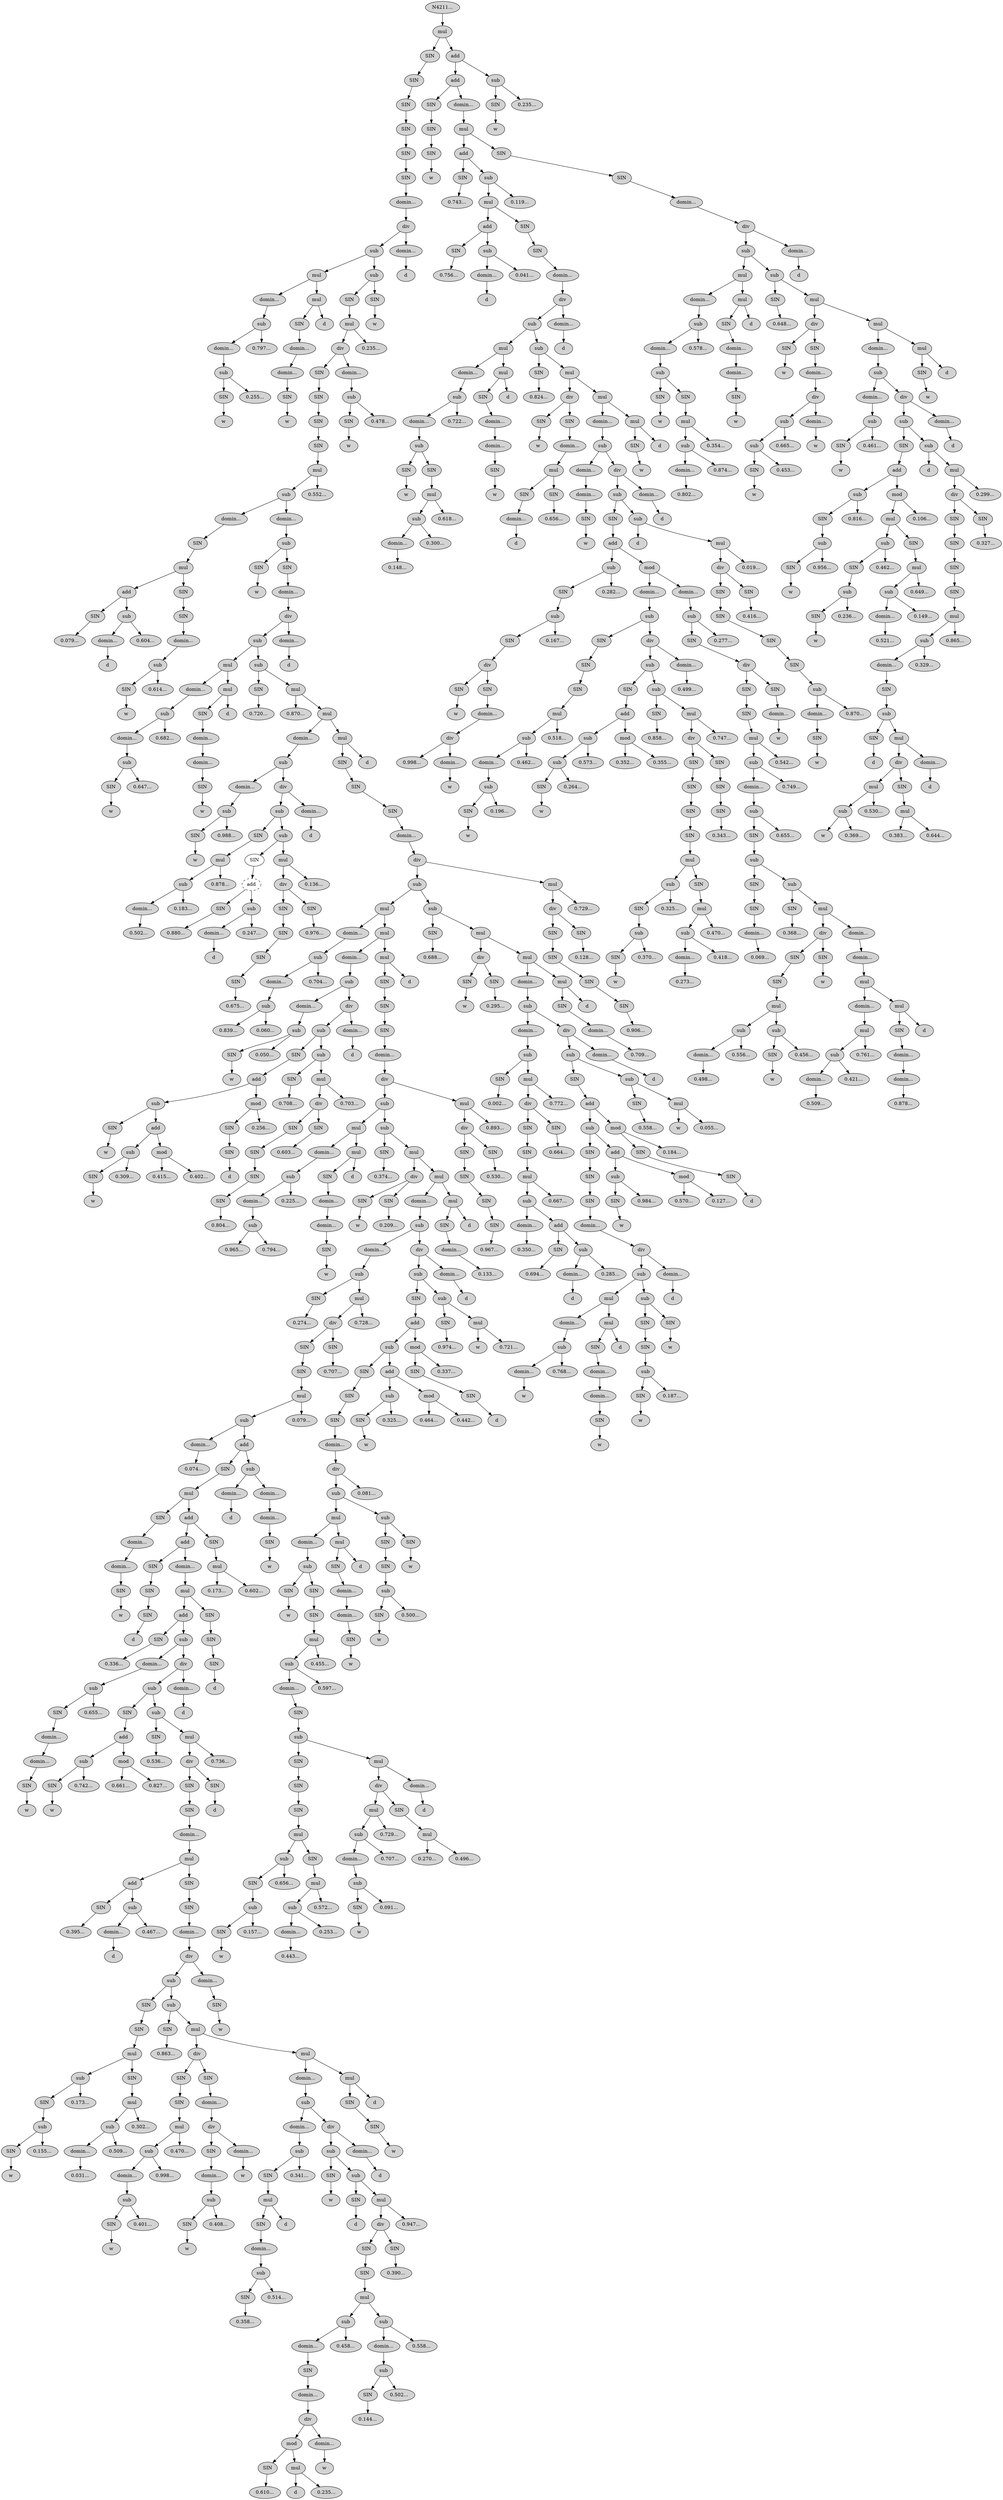  digraph G421103832 {
N421103832[ style="filled"  label="N4211..."];
N421103832 -> N421103833;
N421103833[ style="filled"  label="mul"];
N421103833 -> N421103834;
N421103834[ style="filled"  label="SIN"];
N421103834 -> N421103835;
N421103835[ style="filled"  label="SIN"];
N421103835 -> N421103836;
N421103836[ style="filled"  label="SIN"];
N421103836 -> N421103837;
N421103837[ style="filled"  label="SIN"];
N421103837 -> N421103838;
N421103838[ style="filled"  label="SIN"];
N421103838 -> N421103839;
N421103839[ style="filled"  label="SIN"];
N421103839 -> N421103840;
N421103840[ style="filled"  label="domin..."];
N421103840 -> N421103841;
N421103841[ style="filled"  label="div"];
N421103841 -> N421103842;
N421103842[ style="filled"  label="sub"];
N421103842 -> N421103843;
N421103843[ style="filled"  label="mul"];
N421103843 -> N421103844;
N421103844[ style="filled"  label="domin..."];
N421103844 -> N421103845;
N421103845[ style="filled"  label="sub"];
N421103845 -> N421103846;
N421103846[ style="filled"  label="domin..."];
N421103846 -> N421103847;
N421103847[ style="filled"  label="sub"];
N421103847 -> N421103848;
N421103848[ style="filled"  label="SIN"];
N421103848 -> N421103849;
N421103849[ style="filled"  label="w"];
N421103847 -> N421103850;
N421103850[ style="filled"  label="0.255..."];
N421103845 -> N421103851;
N421103851[ style="filled"  label="0.797..."];
N421103843 -> N421103852;
N421103852[ style="filled"  label="mul"];
N421103852 -> N421103853;
N421103853[ style="filled"  label="SIN"];
N421103853 -> N421103854;
N421103854[ style="filled"  label="domin..."];
N421103854 -> N421103855;
N421103855[ style="filled"  label="domin..."];
N421103855 -> N421103856;
N421103856[ style="filled"  label="SIN"];
N421103856 -> N421103857;
N421103857[ style="filled"  label="w"];
N421103852 -> N421103858;
N421103858[ style="filled"  label="d"];
N421103842 -> N421103859;
N421103859[ style="filled"  label="sub"];
N421103859 -> N421103860;
N421103860[ style="filled"  label="SIN"];
N421103860 -> N421103861;
N421103861[ style="filled"  label="mul"];
N421103861 -> N421103862;
N421103862[ style="filled"  label="div"];
N421103862 -> N421103863;
N421103863[ style="filled"  label="SIN"];
N421103863 -> N421103864;
N421103864[ style="filled"  label="SIN"];
N421103864 -> N421103865;
N421103865[ style="filled"  label="SIN"];
N421103865 -> N421103866;
N421103866[ style="filled"  label="SIN"];
N421103866 -> N421103867;
N421103867[ style="filled"  label="mul"];
N421103867 -> N421103868;
N421103868[ style="filled"  label="sub"];
N421103868 -> N421103869;
N421103869[ style="filled"  label="domin..."];
N421103869 -> N421103870;
N421103870[ style="filled"  label="SIN"];
N421103870 -> N421103871;
N421103871[ style="filled"  label="mul"];
N421103871 -> N421103872;
N421103872[ style="filled"  label="add"];
N421103872 -> N421103873;
N421103873[ style="filled"  label="SIN"];
N421103873 -> N421103874;
N421103874[ style="filled"  label="0.079..."];
N421103872 -> N421103875;
N421103875[ style="filled"  label="sub"];
N421103875 -> N421103876;
N421103876[ style="filled"  label="domin..."];
N421103876 -> N421103877;
N421103877[ style="filled"  label="d"];
N421103875 -> N421103878;
N421103878[ style="filled"  label="0.604..."];
N421103871 -> N421103879;
N421103879[ style="filled"  label="SIN"];
N421103879 -> N421103880;
N421103880[ style="filled"  label="SIN"];
N421103880 -> N421103881;
N421103881[ style="filled"  label="domin..."];
N421103881 -> N421103882;
N421103882[ style="filled"  label="sub"];
N421103882 -> N421103883;
N421103883[ style="filled"  label="SIN"];
N421103883 -> N421103884;
N421103884[ style="filled"  label="w"];
N421103882 -> N421103885;
N421103885[ style="filled"  label="0.614..."];
N421103868 -> N421103886;
N421103886[ style="filled"  label="domin..."];
N421103886 -> N421103887;
N421103887[ style="filled"  label="sub"];
N421103887 -> N421103888;
N421103888[ style="filled"  label="SIN"];
N421103888 -> N421103889;
N421103889[ style="filled"  label="w"];
N421103887 -> N421103890;
N421103890[ style="filled"  label="SIN"];
N421103890 -> N421103891;
N421103891[ style="filled"  label="domin..."];
N421103891 -> N421103892;
N421103892[ style="filled"  label="div"];
N421103892 -> N421103893;
N421103893[ style="filled"  label="sub"];
N421103893 -> N421103894;
N421103894[ style="filled"  label="mul"];
N421103894 -> N421103895;
N421103895[ style="filled"  label="domin..."];
N421103895 -> N421103896;
N421103896[ style="filled"  label="sub"];
N421103896 -> N421103897;
N421103897[ style="filled"  label="domin..."];
N421103897 -> N421103898;
N421103898[ style="filled"  label="sub"];
N421103898 -> N421103899;
N421103899[ style="filled"  label="SIN"];
N421103899 -> N421103900;
N421103900[ style="filled"  label="w"];
N421103898 -> N421103901;
N421103901[ style="filled"  label="0.647..."];
N421103896 -> N421103902;
N421103902[ style="filled"  label="0.682..."];
N421103894 -> N421103903;
N421103903[ style="filled"  label="mul"];
N421103903 -> N421103904;
N421103904[ style="filled"  label="SIN"];
N421103904 -> N421103905;
N421103905[ style="filled"  label="domin..."];
N421103905 -> N421103906;
N421103906[ style="filled"  label="domin..."];
N421103906 -> N421103907;
N421103907[ style="filled"  label="SIN"];
N421103907 -> N421103908;
N421103908[ style="filled"  label="w"];
N421103903 -> N421103909;
N421103909[ style="filled"  label="d"];
N421103893 -> N421103910;
N421103910[ style="filled"  label="sub"];
N421103910 -> N421103911;
N421103911[ style="filled"  label="SIN"];
N421103911 -> N421103912;
N421103912[ style="filled"  label="0.720..."];
N421103910 -> N421103913;
N421103913[ style="filled"  label="mul"];
N421103913 -> N421103914;
N421103914[ style="filled"  label="0.870..."];
N421103913 -> N421103915;
N421103915[ style="filled"  label="mul"];
N421103915 -> N421103916;
N421103916[ style="filled"  label="domin..."];
N421103916 -> N421103917;
N421103917[ style="filled"  label="sub"];
N421103917 -> N421103918;
N421103918[ style="filled"  label="domin..."];
N421103918 -> N421103919;
N421103919[ style="filled"  label="sub"];
N421103919 -> N421103920;
N421103920[ style="filled"  label="SIN"];
N421103920 -> N421103921;
N421103921[ style="filled"  label="w"];
N421103919 -> N421103922;
N421103922[ style="filled"  label="0.988..."];
N421103917 -> N421103923;
N421103923[ style="filled"  label="div"];
N421103923 -> N421103924;
N421103924[ style="filled"  label="sub"];
N421103924 -> N421103925;
N421103925[ style="filled"  label="SIN"];
N421103925 -> N421103926;
N421103926[ style="filled"  label="mul"];
N421103926 -> N421103927;
N421103927[ style="filled"  label="sub"];
N421103927 -> N421103928;
N421103928[ style="filled"  label="domin..."];
N421103928 -> N421103929;
N421103929[ style="filled"  label="0.502..."];
N421103927 -> N421103930;
N421103930[ style="filled"  label="0.183..."];
N421103926 -> N421103931;
N421103931[ style="filled"  label="0.878..."];
N421103924 -> N421103932;
N421103932[ style="filled"  label="sub"];
N421103932 -> N421103933;
N421103933[ style="solid"  label="SIN"];
N421103933 -> N421105319;
N421105319[ style="dashed"  label="add"];
N421105319 -> N421105320;
N421105320[ style="filled"  label="SIN"];
N421105320 -> N421105321;
N421105321[ style="filled"  label="0.880..."];
N421105319 -> N421105322;
N421105322[ style="filled"  label="sub"];
N421105322 -> N421105323;
N421105323[ style="filled"  label="domin..."];
N421105323 -> N421105324;
N421105324[ style="filled"  label="d"];
N421105322 -> N421105325;
N421105325[ style="filled"  label="0.247..."];
N421103932 -> N421103935;
N421103935[ style="filled"  label="mul"];
N421103935 -> N421103936;
N421103936[ style="filled"  label="div"];
N421103936 -> N421103937;
N421103937[ style="filled"  label="SIN"];
N421103937 -> N421103938;
N421103938[ style="filled"  label="SIN"];
N421103938 -> N421103939;
N421103939[ style="filled"  label="SIN"];
N421103939 -> N421103940;
N421103940[ style="filled"  label="SIN"];
N421103940 -> N421103941;
N421103941[ style="filled"  label="0.675..."];
N421103936 -> N421103942;
N421103942[ style="filled"  label="SIN"];
N421103942 -> N421103943;
N421103943[ style="filled"  label="0.976..."];
N421103935 -> N421103944;
N421103944[ style="filled"  label="0.136..."];
N421103923 -> N421103945;
N421103945[ style="filled"  label="domin..."];
N421103945 -> N421103946;
N421103946[ style="filled"  label="d"];
N421103915 -> N421103947;
N421103947[ style="filled"  label="mul"];
N421103947 -> N421103948;
N421103948[ style="filled"  label="SIN"];
N421103948 -> N421103949;
N421103949[ style="filled"  label="SIN"];
N421103949 -> N421103950;
N421103950[ style="filled"  label="SIN"];
N421103950 -> N421103951;
N421103951[ style="filled"  label="domin..."];
N421103951 -> N421103952;
N421103952[ style="filled"  label="div"];
N421103952 -> N421103953;
N421103953[ style="filled"  label="sub"];
N421103953 -> N421103954;
N421103954[ style="filled"  label="mul"];
N421103954 -> N421103955;
N421103955[ style="filled"  label="domin..."];
N421103955 -> N421103956;
N421103956[ style="filled"  label="sub"];
N421103956 -> N421103957;
N421103957[ style="filled"  label="domin..."];
N421103957 -> N421103958;
N421103958[ style="filled"  label="sub"];
N421103958 -> N421103959;
N421103959[ style="filled"  label="0.839..."];
N421103958 -> N421103960;
N421103960[ style="filled"  label="0.060..."];
N421103956 -> N421103961;
N421103961[ style="filled"  label="0.704..."];
N421103954 -> N421103962;
N421103962[ style="filled"  label="mul"];
N421103962 -> N421103963;
N421103963[ style="filled"  label="domin..."];
N421103963 -> N421103964;
N421103964[ style="filled"  label="sub"];
N421103964 -> N421103965;
N421103965[ style="filled"  label="domin..."];
N421103965 -> N421103966;
N421103966[ style="filled"  label="sub"];
N421103966 -> N421103967;
N421103967[ style="filled"  label="SIN"];
N421103967 -> N421103968;
N421103968[ style="filled"  label="w"];
N421103966 -> N421103969;
N421103969[ style="filled"  label="0.050..."];
N421103964 -> N421103970;
N421103970[ style="filled"  label="div"];
N421103970 -> N421103971;
N421103971[ style="filled"  label="sub"];
N421103971 -> N421103972;
N421103972[ style="filled"  label="SIN"];
N421103972 -> N421103973;
N421103973[ style="filled"  label="add"];
N421103973 -> N421103974;
N421103974[ style="filled"  label="sub"];
N421103974 -> N421103975;
N421103975[ style="filled"  label="SIN"];
N421103975 -> N421103976;
N421103976[ style="filled"  label="w"];
N421103974 -> N421103977;
N421103977[ style="filled"  label="add"];
N421103977 -> N421103978;
N421103978[ style="filled"  label="sub"];
N421103978 -> N421103979;
N421103979[ style="filled"  label="SIN"];
N421103979 -> N421103980;
N421103980[ style="filled"  label="w"];
N421103978 -> N421103981;
N421103981[ style="filled"  label="0.309..."];
N421103977 -> N421103982;
N421103982[ style="filled"  label="mod"];
N421103982 -> N421103983;
N421103983[ style="filled"  label="0.415..."];
N421103982 -> N421103984;
N421103984[ style="filled"  label="0.402..."];
N421103973 -> N421103985;
N421103985[ style="filled"  label="mod"];
N421103985 -> N421103986;
N421103986[ style="filled"  label="SIN"];
N421103986 -> N421103987;
N421103987[ style="filled"  label="SIN"];
N421103987 -> N421103988;
N421103988[ style="filled"  label="d"];
N421103985 -> N421103989;
N421103989[ style="filled"  label="0.256..."];
N421103971 -> N421103990;
N421103990[ style="filled"  label="sub"];
N421103990 -> N421103991;
N421103991[ style="filled"  label="SIN"];
N421103991 -> N421103992;
N421103992[ style="filled"  label="0.708..."];
N421103990 -> N421103993;
N421103993[ style="filled"  label="mul"];
N421103993 -> N421103994;
N421103994[ style="filled"  label="div"];
N421103994 -> N421103995;
N421103995[ style="filled"  label="SIN"];
N421103995 -> N421103996;
N421103996[ style="filled"  label="SIN"];
N421103996 -> N421103997;
N421103997[ style="filled"  label="SIN"];
N421103997 -> N421103998;
N421103998[ style="filled"  label="SIN"];
N421103998 -> N421103999;
N421103999[ style="filled"  label="0.804..."];
N421103994 -> N421104000;
N421104000[ style="filled"  label="SIN"];
N421104000 -> N421104001;
N421104001[ style="filled"  label="0.603..."];
N421103993 -> N421104002;
N421104002[ style="filled"  label="0.703..."];
N421103970 -> N421104003;
N421104003[ style="filled"  label="domin..."];
N421104003 -> N421104004;
N421104004[ style="filled"  label="d"];
N421103962 -> N421104005;
N421104005[ style="filled"  label="mul"];
N421104005 -> N421104006;
N421104006[ style="filled"  label="SIN"];
N421104006 -> N421104007;
N421104007[ style="filled"  label="SIN"];
N421104007 -> N421104008;
N421104008[ style="filled"  label="SIN"];
N421104008 -> N421104009;
N421104009[ style="filled"  label="domin..."];
N421104009 -> N421104010;
N421104010[ style="filled"  label="div"];
N421104010 -> N421104011;
N421104011[ style="filled"  label="sub"];
N421104011 -> N421104012;
N421104012[ style="filled"  label="mul"];
N421104012 -> N421104013;
N421104013[ style="filled"  label="domin..."];
N421104013 -> N421104014;
N421104014[ style="filled"  label="sub"];
N421104014 -> N421104015;
N421104015[ style="filled"  label="domin..."];
N421104015 -> N421104016;
N421104016[ style="filled"  label="sub"];
N421104016 -> N421104017;
N421104017[ style="filled"  label="0.965..."];
N421104016 -> N421104018;
N421104018[ style="filled"  label="0.794..."];
N421104014 -> N421104019;
N421104019[ style="filled"  label="0.225..."];
N421104012 -> N421104020;
N421104020[ style="filled"  label="mul"];
N421104020 -> N421104021;
N421104021[ style="filled"  label="SIN"];
N421104021 -> N421104022;
N421104022[ style="filled"  label="domin..."];
N421104022 -> N421104023;
N421104023[ style="filled"  label="domin..."];
N421104023 -> N421104024;
N421104024[ style="filled"  label="SIN"];
N421104024 -> N421104025;
N421104025[ style="filled"  label="w"];
N421104020 -> N421104026;
N421104026[ style="filled"  label="d"];
N421104011 -> N421104027;
N421104027[ style="filled"  label="sub"];
N421104027 -> N421104028;
N421104028[ style="filled"  label="SIN"];
N421104028 -> N421104029;
N421104029[ style="filled"  label="0.374..."];
N421104027 -> N421104030;
N421104030[ style="filled"  label="mul"];
N421104030 -> N421104031;
N421104031[ style="filled"  label="div"];
N421104031 -> N421104032;
N421104032[ style="filled"  label="SIN"];
N421104032 -> N421104033;
N421104033[ style="filled"  label="w"];
N421104031 -> N421104034;
N421104034[ style="filled"  label="SIN"];
N421104034 -> N421104035;
N421104035[ style="filled"  label="0.209..."];
N421104030 -> N421104036;
N421104036[ style="filled"  label="mul"];
N421104036 -> N421104037;
N421104037[ style="filled"  label="domin..."];
N421104037 -> N421104038;
N421104038[ style="filled"  label="sub"];
N421104038 -> N421104039;
N421104039[ style="filled"  label="domin..."];
N421104039 -> N421104040;
N421104040[ style="filled"  label="sub"];
N421104040 -> N421104041;
N421104041[ style="filled"  label="SIN"];
N421104041 -> N421104042;
N421104042[ style="filled"  label="0.274..."];
N421104040 -> N421104043;
N421104043[ style="filled"  label="mul"];
N421104043 -> N421104044;
N421104044[ style="filled"  label="div"];
N421104044 -> N421104045;
N421104045[ style="filled"  label="SIN"];
N421104045 -> N421104046;
N421104046[ style="filled"  label="SIN"];
N421104046 -> N421104047;
N421104047[ style="filled"  label="mul"];
N421104047 -> N421104048;
N421104048[ style="filled"  label="sub"];
N421104048 -> N421104049;
N421104049[ style="filled"  label="domin..."];
N421104049 -> N421104050;
N421104050[ style="filled"  label="0.074..."];
N421104048 -> N421104051;
N421104051[ style="filled"  label="add"];
N421104051 -> N421104052;
N421104052[ style="filled"  label="SIN"];
N421104052 -> N421104053;
N421104053[ style="filled"  label="mul"];
N421104053 -> N421104054;
N421104054[ style="filled"  label="SIN"];
N421104054 -> N421104055;
N421104055[ style="filled"  label="domin..."];
N421104055 -> N421104056;
N421104056[ style="filled"  label="domin..."];
N421104056 -> N421104057;
N421104057[ style="filled"  label="SIN"];
N421104057 -> N421104058;
N421104058[ style="filled"  label="w"];
N421104053 -> N421104059;
N421104059[ style="filled"  label="add"];
N421104059 -> N421104060;
N421104060[ style="filled"  label="add"];
N421104060 -> N421104061;
N421104061[ style="filled"  label="SIN"];
N421104061 -> N421104062;
N421104062[ style="filled"  label="SIN"];
N421104062 -> N421104063;
N421104063[ style="filled"  label="SIN"];
N421104063 -> N421104064;
N421104064[ style="filled"  label="d"];
N421104060 -> N421104065;
N421104065[ style="filled"  label="domin..."];
N421104065 -> N421104066;
N421104066[ style="filled"  label="mul"];
N421104066 -> N421104067;
N421104067[ style="filled"  label="add"];
N421104067 -> N421104068;
N421104068[ style="filled"  label="SIN"];
N421104068 -> N421104069;
N421104069[ style="filled"  label="0.336..."];
N421104067 -> N421104070;
N421104070[ style="filled"  label="sub"];
N421104070 -> N421104071;
N421104071[ style="filled"  label="domin..."];
N421104071 -> N421104072;
N421104072[ style="filled"  label="sub"];
N421104072 -> N421104073;
N421104073[ style="filled"  label="SIN"];
N421104073 -> N421104074;
N421104074[ style="filled"  label="domin..."];
N421104074 -> N421104075;
N421104075[ style="filled"  label="domin..."];
N421104075 -> N421104076;
N421104076[ style="filled"  label="SIN"];
N421104076 -> N421104077;
N421104077[ style="filled"  label="w"];
N421104072 -> N421104078;
N421104078[ style="filled"  label="0.655..."];
N421104070 -> N421104079;
N421104079[ style="filled"  label="div"];
N421104079 -> N421104080;
N421104080[ style="filled"  label="sub"];
N421104080 -> N421104081;
N421104081[ style="filled"  label="SIN"];
N421104081 -> N421104082;
N421104082[ style="filled"  label="add"];
N421104082 -> N421104083;
N421104083[ style="filled"  label="sub"];
N421104083 -> N421104084;
N421104084[ style="filled"  label="SIN"];
N421104084 -> N421104085;
N421104085[ style="filled"  label="w"];
N421104083 -> N421104086;
N421104086[ style="filled"  label="0.742..."];
N421104082 -> N421104087;
N421104087[ style="filled"  label="mod"];
N421104087 -> N421104088;
N421104088[ style="filled"  label="0.661..."];
N421104087 -> N421104089;
N421104089[ style="filled"  label="0.827..."];
N421104080 -> N421104090;
N421104090[ style="filled"  label="sub"];
N421104090 -> N421104091;
N421104091[ style="filled"  label="SIN"];
N421104091 -> N421104092;
N421104092[ style="filled"  label="0.536..."];
N421104090 -> N421104093;
N421104093[ style="filled"  label="mul"];
N421104093 -> N421104094;
N421104094[ style="filled"  label="div"];
N421104094 -> N421104095;
N421104095[ style="filled"  label="SIN"];
N421104095 -> N421104096;
N421104096[ style="filled"  label="SIN"];
N421104096 -> N421104097;
N421104097[ style="filled"  label="domin..."];
N421104097 -> N421104098;
N421104098[ style="filled"  label="mul"];
N421104098 -> N421104099;
N421104099[ style="filled"  label="add"];
N421104099 -> N421104100;
N421104100[ style="filled"  label="SIN"];
N421104100 -> N421104101;
N421104101[ style="filled"  label="0.395..."];
N421104099 -> N421104102;
N421104102[ style="filled"  label="sub"];
N421104102 -> N421104103;
N421104103[ style="filled"  label="domin..."];
N421104103 -> N421104104;
N421104104[ style="filled"  label="d"];
N421104102 -> N421104105;
N421104105[ style="filled"  label="0.467..."];
N421104098 -> N421104106;
N421104106[ style="filled"  label="SIN"];
N421104106 -> N421104107;
N421104107[ style="filled"  label="SIN"];
N421104107 -> N421104108;
N421104108[ style="filled"  label="domin..."];
N421104108 -> N421104109;
N421104109[ style="filled"  label="div"];
N421104109 -> N421104110;
N421104110[ style="filled"  label="sub"];
N421104110 -> N421104111;
N421104111[ style="filled"  label="SIN"];
N421104111 -> N421104112;
N421104112[ style="filled"  label="SIN"];
N421104112 -> N421104113;
N421104113[ style="filled"  label="mul"];
N421104113 -> N421104114;
N421104114[ style="filled"  label="sub"];
N421104114 -> N421104115;
N421104115[ style="filled"  label="SIN"];
N421104115 -> N421104116;
N421104116[ style="filled"  label="sub"];
N421104116 -> N421104117;
N421104117[ style="filled"  label="SIN"];
N421104117 -> N421104118;
N421104118[ style="filled"  label="w"];
N421104116 -> N421104119;
N421104119[ style="filled"  label="0.155..."];
N421104114 -> N421104120;
N421104120[ style="filled"  label="0.173..."];
N421104113 -> N421104121;
N421104121[ style="filled"  label="SIN"];
N421104121 -> N421104122;
N421104122[ style="filled"  label="mul"];
N421104122 -> N421104123;
N421104123[ style="filled"  label="sub"];
N421104123 -> N421104124;
N421104124[ style="filled"  label="domin..."];
N421104124 -> N421104125;
N421104125[ style="filled"  label="0.031..."];
N421104123 -> N421104126;
N421104126[ style="filled"  label="0.509..."];
N421104122 -> N421104127;
N421104127[ style="filled"  label="0.302..."];
N421104110 -> N421104128;
N421104128[ style="filled"  label="sub"];
N421104128 -> N421104129;
N421104129[ style="filled"  label="SIN"];
N421104129 -> N421104130;
N421104130[ style="filled"  label="0.863..."];
N421104128 -> N421104131;
N421104131[ style="filled"  label="mul"];
N421104131 -> N421104132;
N421104132[ style="filled"  label="div"];
N421104132 -> N421104133;
N421104133[ style="filled"  label="SIN"];
N421104133 -> N421104134;
N421104134[ style="filled"  label="SIN"];
N421104134 -> N421104135;
N421104135[ style="filled"  label="mul"];
N421104135 -> N421104136;
N421104136[ style="filled"  label="sub"];
N421104136 -> N421104137;
N421104137[ style="filled"  label="domin..."];
N421104137 -> N421104138;
N421104138[ style="filled"  label="sub"];
N421104138 -> N421104139;
N421104139[ style="filled"  label="SIN"];
N421104139 -> N421104140;
N421104140[ style="filled"  label="w"];
N421104138 -> N421104141;
N421104141[ style="filled"  label="0.401..."];
N421104136 -> N421104142;
N421104142[ style="filled"  label="0.998..."];
N421104135 -> N421104143;
N421104143[ style="filled"  label="0.470..."];
N421104132 -> N421104144;
N421104144[ style="filled"  label="SIN"];
N421104144 -> N421104145;
N421104145[ style="filled"  label="domin..."];
N421104145 -> N421104146;
N421104146[ style="filled"  label="div"];
N421104146 -> N421104147;
N421104147[ style="filled"  label="SIN"];
N421104147 -> N421104148;
N421104148[ style="filled"  label="domin..."];
N421104148 -> N421104149;
N421104149[ style="filled"  label="sub"];
N421104149 -> N421104150;
N421104150[ style="filled"  label="SIN"];
N421104150 -> N421104151;
N421104151[ style="filled"  label="w"];
N421104149 -> N421104152;
N421104152[ style="filled"  label="0.408..."];
N421104146 -> N421104153;
N421104153[ style="filled"  label="domin..."];
N421104153 -> N421104154;
N421104154[ style="filled"  label="w"];
N421104131 -> N421104155;
N421104155[ style="filled"  label="mul"];
N421104155 -> N421104156;
N421104156[ style="filled"  label="domin..."];
N421104156 -> N421104157;
N421104157[ style="filled"  label="sub"];
N421104157 -> N421104158;
N421104158[ style="filled"  label="domin..."];
N421104158 -> N421104159;
N421104159[ style="filled"  label="sub"];
N421104159 -> N421104160;
N421104160[ style="filled"  label="SIN"];
N421104160 -> N421104161;
N421104161[ style="filled"  label="mul"];
N421104161 -> N421104162;
N421104162[ style="filled"  label="SIN"];
N421104162 -> N421104163;
N421104163[ style="filled"  label="domin..."];
N421104163 -> N421104164;
N421104164[ style="filled"  label="sub"];
N421104164 -> N421104165;
N421104165[ style="filled"  label="SIN"];
N421104165 -> N421104166;
N421104166[ style="filled"  label="0.358..."];
N421104164 -> N421104167;
N421104167[ style="filled"  label="0.514..."];
N421104161 -> N421104168;
N421104168[ style="filled"  label="d"];
N421104159 -> N421104169;
N421104169[ style="filled"  label="0.341..."];
N421104157 -> N421104170;
N421104170[ style="filled"  label="div"];
N421104170 -> N421104171;
N421104171[ style="filled"  label="sub"];
N421104171 -> N421104172;
N421104172[ style="filled"  label="SIN"];
N421104172 -> N421104173;
N421104173[ style="filled"  label="w"];
N421104171 -> N421104174;
N421104174[ style="filled"  label="sub"];
N421104174 -> N421104175;
N421104175[ style="filled"  label="SIN"];
N421104175 -> N421104176;
N421104176[ style="filled"  label="d"];
N421104174 -> N421104177;
N421104177[ style="filled"  label="mul"];
N421104177 -> N421104178;
N421104178[ style="filled"  label="div"];
N421104178 -> N421104179;
N421104179[ style="filled"  label="SIN"];
N421104179 -> N421104180;
N421104180[ style="filled"  label="SIN"];
N421104180 -> N421104181;
N421104181[ style="filled"  label="mul"];
N421104181 -> N421104182;
N421104182[ style="filled"  label="sub"];
N421104182 -> N421104183;
N421104183[ style="filled"  label="domin..."];
N421104183 -> N421104184;
N421104184[ style="filled"  label="SIN"];
N421104184 -> N421104185;
N421104185[ style="filled"  label="domin..."];
N421104185 -> N421104186;
N421104186[ style="filled"  label="div"];
N421104186 -> N421104187;
N421104187[ style="filled"  label="mod"];
N421104187 -> N421104188;
N421104188[ style="filled"  label="SIN"];
N421104188 -> N421104189;
N421104189[ style="filled"  label="0.610..."];
N421104187 -> N421104190;
N421104190[ style="filled"  label="mul"];
N421104190 -> N421104191;
N421104191[ style="filled"  label="d"];
N421104190 -> N421104192;
N421104192[ style="filled"  label="0.235..."];
N421104186 -> N421104193;
N421104193[ style="filled"  label="domin..."];
N421104193 -> N421104194;
N421104194[ style="filled"  label="w"];
N421104182 -> N421104195;
N421104195[ style="filled"  label="0.458..."];
N421104181 -> N421104196;
N421104196[ style="filled"  label="sub"];
N421104196 -> N421104197;
N421104197[ style="filled"  label="domin..."];
N421104197 -> N421104198;
N421104198[ style="filled"  label="sub"];
N421104198 -> N421104199;
N421104199[ style="filled"  label="SIN"];
N421104199 -> N421104200;
N421104200[ style="filled"  label="0.144..."];
N421104198 -> N421104201;
N421104201[ style="filled"  label="0.502..."];
N421104196 -> N421104202;
N421104202[ style="filled"  label="0.558..."];
N421104178 -> N421104203;
N421104203[ style="filled"  label="SIN"];
N421104203 -> N421104204;
N421104204[ style="filled"  label="0.390..."];
N421104177 -> N421104205;
N421104205[ style="filled"  label="0.947..."];
N421104170 -> N421104206;
N421104206[ style="filled"  label="domin..."];
N421104206 -> N421104207;
N421104207[ style="filled"  label="d"];
N421104155 -> N421104208;
N421104208[ style="filled"  label="mul"];
N421104208 -> N421104209;
N421104209[ style="filled"  label="SIN"];
N421104209 -> N421104210;
N421104210[ style="filled"  label="SIN"];
N421104210 -> N421104211;
N421104211[ style="filled"  label="w"];
N421104208 -> N421104212;
N421104212[ style="filled"  label="d"];
N421104109 -> N421104213;
N421104213[ style="filled"  label="domin..."];
N421104213 -> N421104214;
N421104214[ style="filled"  label="SIN"];
N421104214 -> N421104215;
N421104215[ style="filled"  label="w"];
N421104094 -> N421104216;
N421104216[ style="filled"  label="SIN"];
N421104216 -> N421104217;
N421104217[ style="filled"  label="d"];
N421104093 -> N421104218;
N421104218[ style="filled"  label="0.736..."];
N421104079 -> N421104219;
N421104219[ style="filled"  label="domin..."];
N421104219 -> N421104220;
N421104220[ style="filled"  label="d"];
N421104066 -> N421104221;
N421104221[ style="filled"  label="SIN"];
N421104221 -> N421104222;
N421104222[ style="filled"  label="SIN"];
N421104222 -> N421104223;
N421104223[ style="filled"  label="SIN"];
N421104223 -> N421104224;
N421104224[ style="filled"  label="d"];
N421104059 -> N421104225;
N421104225[ style="filled"  label="SIN"];
N421104225 -> N421104226;
N421104226[ style="filled"  label="mul"];
N421104226 -> N421104227;
N421104227[ style="filled"  label="0.173..."];
N421104226 -> N421104228;
N421104228[ style="filled"  label="0.602..."];
N421104051 -> N421104229;
N421104229[ style="filled"  label="sub"];
N421104229 -> N421104230;
N421104230[ style="filled"  label="domin..."];
N421104230 -> N421104231;
N421104231[ style="filled"  label="d"];
N421104229 -> N421104232;
N421104232[ style="filled"  label="domin..."];
N421104232 -> N421104233;
N421104233[ style="filled"  label="domin..."];
N421104233 -> N421104234;
N421104234[ style="filled"  label="SIN"];
N421104234 -> N421104235;
N421104235[ style="filled"  label="w"];
N421104047 -> N421104236;
N421104236[ style="filled"  label="0.079..."];
N421104044 -> N421104237;
N421104237[ style="filled"  label="SIN"];
N421104237 -> N421104238;
N421104238[ style="filled"  label="0.707..."];
N421104043 -> N421104239;
N421104239[ style="filled"  label="0.728..."];
N421104038 -> N421104240;
N421104240[ style="filled"  label="div"];
N421104240 -> N421104241;
N421104241[ style="filled"  label="sub"];
N421104241 -> N421104242;
N421104242[ style="filled"  label="SIN"];
N421104242 -> N421104243;
N421104243[ style="filled"  label="add"];
N421104243 -> N421104244;
N421104244[ style="filled"  label="sub"];
N421104244 -> N421104245;
N421104245[ style="filled"  label="SIN"];
N421104245 -> N421104246;
N421104246[ style="filled"  label="SIN"];
N421104246 -> N421104247;
N421104247[ style="filled"  label="SIN"];
N421104247 -> N421104248;
N421104248[ style="filled"  label="domin..."];
N421104248 -> N421104249;
N421104249[ style="filled"  label="div"];
N421104249 -> N421104250;
N421104250[ style="filled"  label="sub"];
N421104250 -> N421104251;
N421104251[ style="filled"  label="mul"];
N421104251 -> N421104252;
N421104252[ style="filled"  label="domin..."];
N421104252 -> N421104253;
N421104253[ style="filled"  label="sub"];
N421104253 -> N421104254;
N421104254[ style="filled"  label="SIN"];
N421104254 -> N421104255;
N421104255[ style="filled"  label="w"];
N421104253 -> N421104256;
N421104256[ style="filled"  label="SIN"];
N421104256 -> N421104257;
N421104257[ style="filled"  label="SIN"];
N421104257 -> N421104258;
N421104258[ style="filled"  label="mul"];
N421104258 -> N421104259;
N421104259[ style="filled"  label="sub"];
N421104259 -> N421104260;
N421104260[ style="filled"  label="domin..."];
N421104260 -> N421104261;
N421104261[ style="filled"  label="SIN"];
N421104261 -> N421104262;
N421104262[ style="filled"  label="sub"];
N421104262 -> N421104263;
N421104263[ style="filled"  label="SIN"];
N421104263 -> N421104264;
N421104264[ style="filled"  label="SIN"];
N421104264 -> N421104265;
N421104265[ style="filled"  label="SIN"];
N421104265 -> N421104266;
N421104266[ style="filled"  label="mul"];
N421104266 -> N421104267;
N421104267[ style="filled"  label="sub"];
N421104267 -> N421104268;
N421104268[ style="filled"  label="SIN"];
N421104268 -> N421104269;
N421104269[ style="filled"  label="sub"];
N421104269 -> N421104270;
N421104270[ style="filled"  label="SIN"];
N421104270 -> N421104271;
N421104271[ style="filled"  label="w"];
N421104269 -> N421104272;
N421104272[ style="filled"  label="0.157..."];
N421104267 -> N421104273;
N421104273[ style="filled"  label="0.656..."];
N421104266 -> N421104274;
N421104274[ style="filled"  label="SIN"];
N421104274 -> N421104275;
N421104275[ style="filled"  label="mul"];
N421104275 -> N421104276;
N421104276[ style="filled"  label="sub"];
N421104276 -> N421104277;
N421104277[ style="filled"  label="domin..."];
N421104277 -> N421104278;
N421104278[ style="filled"  label="0.443..."];
N421104276 -> N421104279;
N421104279[ style="filled"  label="0.253..."];
N421104275 -> N421104280;
N421104280[ style="filled"  label="0.572..."];
N421104262 -> N421104281;
N421104281[ style="filled"  label="mul"];
N421104281 -> N421104282;
N421104282[ style="filled"  label="div"];
N421104282 -> N421104283;
N421104283[ style="filled"  label="mul"];
N421104283 -> N421104284;
N421104284[ style="filled"  label="sub"];
N421104284 -> N421104285;
N421104285[ style="filled"  label="domin..."];
N421104285 -> N421104286;
N421104286[ style="filled"  label="sub"];
N421104286 -> N421104287;
N421104287[ style="filled"  label="SIN"];
N421104287 -> N421104288;
N421104288[ style="filled"  label="w"];
N421104286 -> N421104289;
N421104289[ style="filled"  label="0.091..."];
N421104284 -> N421104290;
N421104290[ style="filled"  label="0.707..."];
N421104283 -> N421104291;
N421104291[ style="filled"  label="0.729..."];
N421104282 -> N421104292;
N421104292[ style="filled"  label="SIN"];
N421104292 -> N421104293;
N421104293[ style="filled"  label="mul"];
N421104293 -> N421104294;
N421104294[ style="filled"  label="0.270..."];
N421104293 -> N421104295;
N421104295[ style="filled"  label="0.496..."];
N421104281 -> N421104296;
N421104296[ style="filled"  label="domin..."];
N421104296 -> N421104297;
N421104297[ style="filled"  label="d"];
N421104259 -> N421104298;
N421104298[ style="filled"  label="0.597..."];
N421104258 -> N421104299;
N421104299[ style="filled"  label="0.455..."];
N421104251 -> N421104300;
N421104300[ style="filled"  label="mul"];
N421104300 -> N421104301;
N421104301[ style="filled"  label="SIN"];
N421104301 -> N421104302;
N421104302[ style="filled"  label="domin..."];
N421104302 -> N421104303;
N421104303[ style="filled"  label="domin..."];
N421104303 -> N421104304;
N421104304[ style="filled"  label="SIN"];
N421104304 -> N421104305;
N421104305[ style="filled"  label="w"];
N421104300 -> N421104306;
N421104306[ style="filled"  label="d"];
N421104250 -> N421104307;
N421104307[ style="filled"  label="sub"];
N421104307 -> N421104308;
N421104308[ style="filled"  label="SIN"];
N421104308 -> N421104309;
N421104309[ style="filled"  label="SIN"];
N421104309 -> N421104310;
N421104310[ style="filled"  label="sub"];
N421104310 -> N421104311;
N421104311[ style="filled"  label="SIN"];
N421104311 -> N421104312;
N421104312[ style="filled"  label="w"];
N421104310 -> N421104313;
N421104313[ style="filled"  label="0.500..."];
N421104307 -> N421104314;
N421104314[ style="filled"  label="SIN"];
N421104314 -> N421104315;
N421104315[ style="filled"  label="w"];
N421104249 -> N421104316;
N421104316[ style="filled"  label="0.081..."];
N421104244 -> N421104317;
N421104317[ style="filled"  label="add"];
N421104317 -> N421104318;
N421104318[ style="filled"  label="sub"];
N421104318 -> N421104319;
N421104319[ style="filled"  label="SIN"];
N421104319 -> N421104320;
N421104320[ style="filled"  label="w"];
N421104318 -> N421104321;
N421104321[ style="filled"  label="0.325..."];
N421104317 -> N421104322;
N421104322[ style="filled"  label="mod"];
N421104322 -> N421104323;
N421104323[ style="filled"  label="0.464..."];
N421104322 -> N421104324;
N421104324[ style="filled"  label="0.442..."];
N421104243 -> N421104325;
N421104325[ style="filled"  label="mod"];
N421104325 -> N421104326;
N421104326[ style="filled"  label="SIN"];
N421104326 -> N421104327;
N421104327[ style="filled"  label="SIN"];
N421104327 -> N421104328;
N421104328[ style="filled"  label="d"];
N421104325 -> N421104329;
N421104329[ style="filled"  label="0.337..."];
N421104241 -> N421104330;
N421104330[ style="filled"  label="sub"];
N421104330 -> N421104331;
N421104331[ style="filled"  label="SIN"];
N421104331 -> N421104332;
N421104332[ style="filled"  label="0.974..."];
N421104330 -> N421104333;
N421104333[ style="filled"  label="mul"];
N421104333 -> N421104334;
N421104334[ style="filled"  label="w"];
N421104333 -> N421104335;
N421104335[ style="filled"  label="0.721..."];
N421104240 -> N421104336;
N421104336[ style="filled"  label="domin..."];
N421104336 -> N421104337;
N421104337[ style="filled"  label="d"];
N421104036 -> N421104338;
N421104338[ style="filled"  label="mul"];
N421104338 -> N421104339;
N421104339[ style="filled"  label="SIN"];
N421104339 -> N421104340;
N421104340[ style="filled"  label="domin..."];
N421104340 -> N421104341;
N421104341[ style="filled"  label="0.133..."];
N421104338 -> N421104342;
N421104342[ style="filled"  label="d"];
N421104010 -> N421104343;
N421104343[ style="filled"  label="mul"];
N421104343 -> N421104344;
N421104344[ style="filled"  label="div"];
N421104344 -> N421104345;
N421104345[ style="filled"  label="SIN"];
N421104345 -> N421104346;
N421104346[ style="filled"  label="SIN"];
N421104346 -> N421104347;
N421104347[ style="filled"  label="SIN"];
N421104347 -> N421104348;
N421104348[ style="filled"  label="SIN"];
N421104348 -> N421104349;
N421104349[ style="filled"  label="0.967..."];
N421104344 -> N421104350;
N421104350[ style="filled"  label="SIN"];
N421104350 -> N421104351;
N421104351[ style="filled"  label="0.530..."];
N421104343 -> N421104352;
N421104352[ style="filled"  label="0.893..."];
N421104005 -> N421104353;
N421104353[ style="filled"  label="d"];
N421103953 -> N421104354;
N421104354[ style="filled"  label="sub"];
N421104354 -> N421104355;
N421104355[ style="filled"  label="SIN"];
N421104355 -> N421104356;
N421104356[ style="filled"  label="0.688..."];
N421104354 -> N421104357;
N421104357[ style="filled"  label="mul"];
N421104357 -> N421104358;
N421104358[ style="filled"  label="div"];
N421104358 -> N421104359;
N421104359[ style="filled"  label="SIN"];
N421104359 -> N421104360;
N421104360[ style="filled"  label="w"];
N421104358 -> N421104361;
N421104361[ style="filled"  label="SIN"];
N421104361 -> N421104362;
N421104362[ style="filled"  label="0.295..."];
N421104357 -> N421104363;
N421104363[ style="filled"  label="mul"];
N421104363 -> N421104364;
N421104364[ style="filled"  label="domin..."];
N421104364 -> N421104365;
N421104365[ style="filled"  label="sub"];
N421104365 -> N421104366;
N421104366[ style="filled"  label="domin..."];
N421104366 -> N421104367;
N421104367[ style="filled"  label="sub"];
N421104367 -> N421104368;
N421104368[ style="filled"  label="SIN"];
N421104368 -> N421104369;
N421104369[ style="filled"  label="0.002..."];
N421104367 -> N421104370;
N421104370[ style="filled"  label="mul"];
N421104370 -> N421104371;
N421104371[ style="filled"  label="div"];
N421104371 -> N421104372;
N421104372[ style="filled"  label="SIN"];
N421104372 -> N421104373;
N421104373[ style="filled"  label="SIN"];
N421104373 -> N421104374;
N421104374[ style="filled"  label="mul"];
N421104374 -> N421104375;
N421104375[ style="filled"  label="sub"];
N421104375 -> N421104376;
N421104376[ style="filled"  label="domin..."];
N421104376 -> N421104377;
N421104377[ style="filled"  label="0.350..."];
N421104375 -> N421104378;
N421104378[ style="filled"  label="add"];
N421104378 -> N421104379;
N421104379[ style="filled"  label="SIN"];
N421104379 -> N421104380;
N421104380[ style="filled"  label="0.694..."];
N421104378 -> N421104381;
N421104381[ style="filled"  label="sub"];
N421104381 -> N421104382;
N421104382[ style="filled"  label="domin..."];
N421104382 -> N421104383;
N421104383[ style="filled"  label="d"];
N421104381 -> N421104384;
N421104384[ style="filled"  label="0.285..."];
N421104374 -> N421104385;
N421104385[ style="filled"  label="0.667..."];
N421104371 -> N421104386;
N421104386[ style="filled"  label="SIN"];
N421104386 -> N421104387;
N421104387[ style="filled"  label="0.664..."];
N421104370 -> N421104388;
N421104388[ style="filled"  label="0.772..."];
N421104365 -> N421104389;
N421104389[ style="filled"  label="div"];
N421104389 -> N421104390;
N421104390[ style="filled"  label="sub"];
N421104390 -> N421104391;
N421104391[ style="filled"  label="SIN"];
N421104391 -> N421104392;
N421104392[ style="filled"  label="add"];
N421104392 -> N421104393;
N421104393[ style="filled"  label="sub"];
N421104393 -> N421104394;
N421104394[ style="filled"  label="SIN"];
N421104394 -> N421104395;
N421104395[ style="filled"  label="SIN"];
N421104395 -> N421104396;
N421104396[ style="filled"  label="SIN"];
N421104396 -> N421104397;
N421104397[ style="filled"  label="domin..."];
N421104397 -> N421104398;
N421104398[ style="filled"  label="div"];
N421104398 -> N421104399;
N421104399[ style="filled"  label="sub"];
N421104399 -> N421104400;
N421104400[ style="filled"  label="mul"];
N421104400 -> N421104401;
N421104401[ style="filled"  label="domin..."];
N421104401 -> N421104402;
N421104402[ style="filled"  label="sub"];
N421104402 -> N421104403;
N421104403[ style="filled"  label="domin..."];
N421104403 -> N421104404;
N421104404[ style="filled"  label="w"];
N421104402 -> N421104405;
N421104405[ style="filled"  label="0.768..."];
N421104400 -> N421104406;
N421104406[ style="filled"  label="mul"];
N421104406 -> N421104407;
N421104407[ style="filled"  label="SIN"];
N421104407 -> N421104408;
N421104408[ style="filled"  label="domin..."];
N421104408 -> N421104409;
N421104409[ style="filled"  label="domin..."];
N421104409 -> N421104410;
N421104410[ style="filled"  label="SIN"];
N421104410 -> N421104411;
N421104411[ style="filled"  label="w"];
N421104406 -> N421104412;
N421104412[ style="filled"  label="d"];
N421104399 -> N421104413;
N421104413[ style="filled"  label="sub"];
N421104413 -> N421104414;
N421104414[ style="filled"  label="SIN"];
N421104414 -> N421104415;
N421104415[ style="filled"  label="SIN"];
N421104415 -> N421104416;
N421104416[ style="filled"  label="sub"];
N421104416 -> N421104417;
N421104417[ style="filled"  label="SIN"];
N421104417 -> N421104418;
N421104418[ style="filled"  label="w"];
N421104416 -> N421104419;
N421104419[ style="filled"  label="0.187..."];
N421104413 -> N421104420;
N421104420[ style="filled"  label="SIN"];
N421104420 -> N421104421;
N421104421[ style="filled"  label="w"];
N421104398 -> N421104422;
N421104422[ style="filled"  label="domin..."];
N421104422 -> N421104423;
N421104423[ style="filled"  label="d"];
N421104393 -> N421104424;
N421104424[ style="filled"  label="add"];
N421104424 -> N421104425;
N421104425[ style="filled"  label="sub"];
N421104425 -> N421104426;
N421104426[ style="filled"  label="SIN"];
N421104426 -> N421104427;
N421104427[ style="filled"  label="w"];
N421104425 -> N421104428;
N421104428[ style="filled"  label="0.984..."];
N421104424 -> N421104429;
N421104429[ style="filled"  label="mod"];
N421104429 -> N421104430;
N421104430[ style="filled"  label="0.570..."];
N421104429 -> N421104431;
N421104431[ style="filled"  label="0.127..."];
N421104392 -> N421104432;
N421104432[ style="filled"  label="mod"];
N421104432 -> N421104433;
N421104433[ style="filled"  label="SIN"];
N421104433 -> N421104434;
N421104434[ style="filled"  label="SIN"];
N421104434 -> N421104435;
N421104435[ style="filled"  label="d"];
N421104432 -> N421104436;
N421104436[ style="filled"  label="0.184..."];
N421104390 -> N421104437;
N421104437[ style="filled"  label="sub"];
N421104437 -> N421104438;
N421104438[ style="filled"  label="SIN"];
N421104438 -> N421104439;
N421104439[ style="filled"  label="0.558..."];
N421104437 -> N421104440;
N421104440[ style="filled"  label="mul"];
N421104440 -> N421104441;
N421104441[ style="filled"  label="w"];
N421104440 -> N421104442;
N421104442[ style="filled"  label="0.055..."];
N421104389 -> N421104443;
N421104443[ style="filled"  label="domin..."];
N421104443 -> N421104444;
N421104444[ style="filled"  label="d"];
N421104363 -> N421104445;
N421104445[ style="filled"  label="mul"];
N421104445 -> N421104446;
N421104446[ style="filled"  label="SIN"];
N421104446 -> N421104447;
N421104447[ style="filled"  label="domin..."];
N421104447 -> N421104448;
N421104448[ style="filled"  label="0.709..."];
N421104445 -> N421104449;
N421104449[ style="filled"  label="d"];
N421103952 -> N421104450;
N421104450[ style="filled"  label="mul"];
N421104450 -> N421104451;
N421104451[ style="filled"  label="div"];
N421104451 -> N421104452;
N421104452[ style="filled"  label="SIN"];
N421104452 -> N421104453;
N421104453[ style="filled"  label="SIN"];
N421104453 -> N421104454;
N421104454[ style="filled"  label="SIN"];
N421104454 -> N421104455;
N421104455[ style="filled"  label="SIN"];
N421104455 -> N421104456;
N421104456[ style="filled"  label="0.906..."];
N421104451 -> N421104457;
N421104457[ style="filled"  label="SIN"];
N421104457 -> N421104458;
N421104458[ style="filled"  label="0.128..."];
N421104450 -> N421104459;
N421104459[ style="filled"  label="0.729..."];
N421103947 -> N421104460;
N421104460[ style="filled"  label="d"];
N421103892 -> N421104461;
N421104461[ style="filled"  label="domin..."];
N421104461 -> N421104462;
N421104462[ style="filled"  label="d"];
N421103867 -> N421104463;
N421104463[ style="filled"  label="0.552..."];
N421103862 -> N421104464;
N421104464[ style="filled"  label="domin..."];
N421104464 -> N421104465;
N421104465[ style="filled"  label="sub"];
N421104465 -> N421104466;
N421104466[ style="filled"  label="SIN"];
N421104466 -> N421104467;
N421104467[ style="filled"  label="w"];
N421104465 -> N421104468;
N421104468[ style="filled"  label="0.478..."];
N421103861 -> N421104469;
N421104469[ style="filled"  label="0.235..."];
N421103859 -> N421104470;
N421104470[ style="filled"  label="SIN"];
N421104470 -> N421104471;
N421104471[ style="filled"  label="w"];
N421103841 -> N421104472;
N421104472[ style="filled"  label="domin..."];
N421104472 -> N421104473;
N421104473[ style="filled"  label="d"];
N421103833 -> N421104474;
N421104474[ style="filled"  label="add"];
N421104474 -> N421104475;
N421104475[ style="filled"  label="add"];
N421104475 -> N421104476;
N421104476[ style="filled"  label="SIN"];
N421104476 -> N421104477;
N421104477[ style="filled"  label="SIN"];
N421104477 -> N421104478;
N421104478[ style="filled"  label="SIN"];
N421104478 -> N421104479;
N421104479[ style="filled"  label="w"];
N421104475 -> N421104480;
N421104480[ style="filled"  label="domin..."];
N421104480 -> N421104481;
N421104481[ style="filled"  label="mul"];
N421104481 -> N421104482;
N421104482[ style="filled"  label="add"];
N421104482 -> N421104483;
N421104483[ style="filled"  label="SIN"];
N421104483 -> N421104484;
N421104484[ style="filled"  label="0.743..."];
N421104482 -> N421104485;
N421104485[ style="filled"  label="sub"];
N421104485 -> N421104486;
N421104486[ style="filled"  label="mul"];
N421104486 -> N421104487;
N421104487[ style="filled"  label="add"];
N421104487 -> N421104488;
N421104488[ style="filled"  label="SIN"];
N421104488 -> N421104489;
N421104489[ style="filled"  label="0.756..."];
N421104487 -> N421104490;
N421104490[ style="filled"  label="sub"];
N421104490 -> N421104491;
N421104491[ style="filled"  label="domin..."];
N421104491 -> N421104492;
N421104492[ style="filled"  label="d"];
N421104490 -> N421104493;
N421104493[ style="filled"  label="0.041..."];
N421104486 -> N421104494;
N421104494[ style="filled"  label="SIN"];
N421104494 -> N421104495;
N421104495[ style="filled"  label="SIN"];
N421104495 -> N421104496;
N421104496[ style="filled"  label="domin..."];
N421104496 -> N421104497;
N421104497[ style="filled"  label="div"];
N421104497 -> N421104498;
N421104498[ style="filled"  label="sub"];
N421104498 -> N421104499;
N421104499[ style="filled"  label="mul"];
N421104499 -> N421104500;
N421104500[ style="filled"  label="domin..."];
N421104500 -> N421104501;
N421104501[ style="filled"  label="sub"];
N421104501 -> N421104502;
N421104502[ style="filled"  label="domin..."];
N421104502 -> N421104503;
N421104503[ style="filled"  label="sub"];
N421104503 -> N421104504;
N421104504[ style="filled"  label="SIN"];
N421104504 -> N421104505;
N421104505[ style="filled"  label="w"];
N421104503 -> N421104506;
N421104506[ style="filled"  label="SIN"];
N421104506 -> N421104507;
N421104507[ style="filled"  label="mul"];
N421104507 -> N421104508;
N421104508[ style="filled"  label="sub"];
N421104508 -> N421104509;
N421104509[ style="filled"  label="domin..."];
N421104509 -> N421104510;
N421104510[ style="filled"  label="0.148..."];
N421104508 -> N421104511;
N421104511[ style="filled"  label="0.300..."];
N421104507 -> N421104512;
N421104512[ style="filled"  label="0.618..."];
N421104501 -> N421104513;
N421104513[ style="filled"  label="0.722..."];
N421104499 -> N421104514;
N421104514[ style="filled"  label="mul"];
N421104514 -> N421104515;
N421104515[ style="filled"  label="SIN"];
N421104515 -> N421104516;
N421104516[ style="filled"  label="domin..."];
N421104516 -> N421104517;
N421104517[ style="filled"  label="domin..."];
N421104517 -> N421104518;
N421104518[ style="filled"  label="SIN"];
N421104518 -> N421104519;
N421104519[ style="filled"  label="w"];
N421104514 -> N421104520;
N421104520[ style="filled"  label="d"];
N421104498 -> N421104521;
N421104521[ style="filled"  label="sub"];
N421104521 -> N421104522;
N421104522[ style="filled"  label="SIN"];
N421104522 -> N421104523;
N421104523[ style="filled"  label="0.824..."];
N421104521 -> N421104524;
N421104524[ style="filled"  label="mul"];
N421104524 -> N421104525;
N421104525[ style="filled"  label="div"];
N421104525 -> N421104526;
N421104526[ style="filled"  label="SIN"];
N421104526 -> N421104527;
N421104527[ style="filled"  label="w"];
N421104525 -> N421104528;
N421104528[ style="filled"  label="SIN"];
N421104528 -> N421104529;
N421104529[ style="filled"  label="domin..."];
N421104529 -> N421104530;
N421104530[ style="filled"  label="mul"];
N421104530 -> N421104531;
N421104531[ style="filled"  label="SIN"];
N421104531 -> N421104532;
N421104532[ style="filled"  label="domin..."];
N421104532 -> N421104533;
N421104533[ style="filled"  label="d"];
N421104530 -> N421104534;
N421104534[ style="filled"  label="SIN"];
N421104534 -> N421104535;
N421104535[ style="filled"  label="0.656..."];
N421104524 -> N421104536;
N421104536[ style="filled"  label="mul"];
N421104536 -> N421104537;
N421104537[ style="filled"  label="domin..."];
N421104537 -> N421104538;
N421104538[ style="filled"  label="sub"];
N421104538 -> N421104539;
N421104539[ style="filled"  label="domin..."];
N421104539 -> N421104540;
N421104540[ style="filled"  label="domin..."];
N421104540 -> N421104541;
N421104541[ style="filled"  label="SIN"];
N421104541 -> N421104542;
N421104542[ style="filled"  label="w"];
N421104538 -> N421104543;
N421104543[ style="filled"  label="div"];
N421104543 -> N421104544;
N421104544[ style="filled"  label="sub"];
N421104544 -> N421104545;
N421104545[ style="filled"  label="SIN"];
N421104545 -> N421104546;
N421104546[ style="filled"  label="add"];
N421104546 -> N421104547;
N421104547[ style="filled"  label="sub"];
N421104547 -> N421104548;
N421104548[ style="filled"  label="SIN"];
N421104548 -> N421104549;
N421104549[ style="filled"  label="sub"];
N421104549 -> N421104550;
N421104550[ style="filled"  label="SIN"];
N421104550 -> N421104551;
N421104551[ style="filled"  label="div"];
N421104551 -> N421104552;
N421104552[ style="filled"  label="SIN"];
N421104552 -> N421104553;
N421104553[ style="filled"  label="w"];
N421104551 -> N421104554;
N421104554[ style="filled"  label="SIN"];
N421104554 -> N421104555;
N421104555[ style="filled"  label="domin..."];
N421104555 -> N421104556;
N421104556[ style="filled"  label="div"];
N421104556 -> N421104557;
N421104557[ style="filled"  label="0.998..."];
N421104556 -> N421104558;
N421104558[ style="filled"  label="domin..."];
N421104558 -> N421104559;
N421104559[ style="filled"  label="w"];
N421104549 -> N421104560;
N421104560[ style="filled"  label="0.167..."];
N421104547 -> N421104561;
N421104561[ style="filled"  label="0.282..."];
N421104546 -> N421104562;
N421104562[ style="filled"  label="mod"];
N421104562 -> N421104563;
N421104563[ style="filled"  label="domin..."];
N421104563 -> N421104564;
N421104564[ style="filled"  label="sub"];
N421104564 -> N421104565;
N421104565[ style="filled"  label="SIN"];
N421104565 -> N421104566;
N421104566[ style="filled"  label="SIN"];
N421104566 -> N421104567;
N421104567[ style="filled"  label="SIN"];
N421104567 -> N421104568;
N421104568[ style="filled"  label="mul"];
N421104568 -> N421104569;
N421104569[ style="filled"  label="sub"];
N421104569 -> N421104570;
N421104570[ style="filled"  label="domin..."];
N421104570 -> N421104571;
N421104571[ style="filled"  label="sub"];
N421104571 -> N421104572;
N421104572[ style="filled"  label="SIN"];
N421104572 -> N421104573;
N421104573[ style="filled"  label="w"];
N421104571 -> N421104574;
N421104574[ style="filled"  label="0.196..."];
N421104569 -> N421104575;
N421104575[ style="filled"  label="0.462..."];
N421104568 -> N421104576;
N421104576[ style="filled"  label="0.518..."];
N421104564 -> N421104577;
N421104577[ style="filled"  label="div"];
N421104577 -> N421104578;
N421104578[ style="filled"  label="sub"];
N421104578 -> N421104579;
N421104579[ style="filled"  label="SIN"];
N421104579 -> N421104580;
N421104580[ style="filled"  label="add"];
N421104580 -> N421104581;
N421104581[ style="filled"  label="sub"];
N421104581 -> N421104582;
N421104582[ style="filled"  label="sub"];
N421104582 -> N421104583;
N421104583[ style="filled"  label="SIN"];
N421104583 -> N421104584;
N421104584[ style="filled"  label="w"];
N421104582 -> N421104585;
N421104585[ style="filled"  label="0.264..."];
N421104581 -> N421104586;
N421104586[ style="filled"  label="0.573..."];
N421104580 -> N421104587;
N421104587[ style="filled"  label="mod"];
N421104587 -> N421104588;
N421104588[ style="filled"  label="0.352..."];
N421104587 -> N421104589;
N421104589[ style="filled"  label="0.355..."];
N421104578 -> N421104590;
N421104590[ style="filled"  label="sub"];
N421104590 -> N421104591;
N421104591[ style="filled"  label="SIN"];
N421104591 -> N421104592;
N421104592[ style="filled"  label="0.858..."];
N421104590 -> N421104593;
N421104593[ style="filled"  label="mul"];
N421104593 -> N421104594;
N421104594[ style="filled"  label="div"];
N421104594 -> N421104595;
N421104595[ style="filled"  label="SIN"];
N421104595 -> N421104596;
N421104596[ style="filled"  label="SIN"];
N421104596 -> N421104597;
N421104597[ style="filled"  label="SIN"];
N421104597 -> N421104598;
N421104598[ style="filled"  label="SIN"];
N421104598 -> N421104599;
N421104599[ style="filled"  label="mul"];
N421104599 -> N421104600;
N421104600[ style="filled"  label="sub"];
N421104600 -> N421104601;
N421104601[ style="filled"  label="SIN"];
N421104601 -> N421104602;
N421104602[ style="filled"  label="sub"];
N421104602 -> N421104603;
N421104603[ style="filled"  label="SIN"];
N421104603 -> N421104604;
N421104604[ style="filled"  label="w"];
N421104602 -> N421104605;
N421104605[ style="filled"  label="0.370..."];
N421104600 -> N421104606;
N421104606[ style="filled"  label="0.325..."];
N421104599 -> N421104607;
N421104607[ style="filled"  label="SIN"];
N421104607 -> N421104608;
N421104608[ style="filled"  label="mul"];
N421104608 -> N421104609;
N421104609[ style="filled"  label="sub"];
N421104609 -> N421104610;
N421104610[ style="filled"  label="domin..."];
N421104610 -> N421104611;
N421104611[ style="filled"  label="0.273..."];
N421104609 -> N421104612;
N421104612[ style="filled"  label="0.418..."];
N421104608 -> N421104613;
N421104613[ style="filled"  label="0.470..."];
N421104594 -> N421104614;
N421104614[ style="filled"  label="SIN"];
N421104614 -> N421104615;
N421104615[ style="filled"  label="SIN"];
N421104615 -> N421104616;
N421104616[ style="filled"  label="SIN"];
N421104616 -> N421104617;
N421104617[ style="filled"  label="0.343..."];
N421104593 -> N421104618;
N421104618[ style="filled"  label="0.747..."];
N421104577 -> N421104619;
N421104619[ style="filled"  label="domin..."];
N421104619 -> N421104620;
N421104620[ style="filled"  label="0.499..."];
N421104562 -> N421104621;
N421104621[ style="filled"  label="domin..."];
N421104621 -> N421104622;
N421104622[ style="filled"  label="sub"];
N421104622 -> N421104623;
N421104623[ style="filled"  label="SIN"];
N421104623 -> N421104624;
N421104624[ style="filled"  label="div"];
N421104624 -> N421104625;
N421104625[ style="filled"  label="SIN"];
N421104625 -> N421104626;
N421104626[ style="filled"  label="SIN"];
N421104626 -> N421104627;
N421104627[ style="filled"  label="mul"];
N421104627 -> N421104628;
N421104628[ style="filled"  label="sub"];
N421104628 -> N421104629;
N421104629[ style="filled"  label="domin..."];
N421104629 -> N421104630;
N421104630[ style="filled"  label="sub"];
N421104630 -> N421104631;
N421104631[ style="filled"  label="SIN"];
N421104631 -> N421104632;
N421104632[ style="filled"  label="sub"];
N421104632 -> N421104633;
N421104633[ style="filled"  label="SIN"];
N421104633 -> N421104634;
N421104634[ style="filled"  label="SIN"];
N421104634 -> N421104635;
N421104635[ style="filled"  label="domin..."];
N421104635 -> N421104636;
N421104636[ style="filled"  label="0.069..."];
N421104632 -> N421104637;
N421104637[ style="filled"  label="sub"];
N421104637 -> N421104638;
N421104638[ style="filled"  label="SIN"];
N421104638 -> N421104639;
N421104639[ style="filled"  label="0.368..."];
N421104637 -> N421104640;
N421104640[ style="filled"  label="mul"];
N421104640 -> N421104641;
N421104641[ style="filled"  label="div"];
N421104641 -> N421104642;
N421104642[ style="filled"  label="SIN"];
N421104642 -> N421104643;
N421104643[ style="filled"  label="SIN"];
N421104643 -> N421104644;
N421104644[ style="filled"  label="mul"];
N421104644 -> N421104645;
N421104645[ style="filled"  label="sub"];
N421104645 -> N421104646;
N421104646[ style="filled"  label="domin..."];
N421104646 -> N421104647;
N421104647[ style="filled"  label="0.498..."];
N421104645 -> N421104648;
N421104648[ style="filled"  label="0.556..."];
N421104644 -> N421104649;
N421104649[ style="filled"  label="sub"];
N421104649 -> N421104650;
N421104650[ style="filled"  label="SIN"];
N421104650 -> N421104651;
N421104651[ style="filled"  label="w"];
N421104649 -> N421104652;
N421104652[ style="filled"  label="0.456..."];
N421104641 -> N421104653;
N421104653[ style="filled"  label="SIN"];
N421104653 -> N421104654;
N421104654[ style="filled"  label="w"];
N421104640 -> N421104655;
N421104655[ style="filled"  label="domin..."];
N421104655 -> N421104656;
N421104656[ style="filled"  label="domin..."];
N421104656 -> N421104657;
N421104657[ style="filled"  label="mul"];
N421104657 -> N421104658;
N421104658[ style="filled"  label="domin..."];
N421104658 -> N421104659;
N421104659[ style="filled"  label="mul"];
N421104659 -> N421104660;
N421104660[ style="filled"  label="sub"];
N421104660 -> N421104661;
N421104661[ style="filled"  label="domin..."];
N421104661 -> N421104662;
N421104662[ style="filled"  label="0.509..."];
N421104660 -> N421104663;
N421104663[ style="filled"  label="0.421..."];
N421104659 -> N421104664;
N421104664[ style="filled"  label="0.761..."];
N421104657 -> N421104665;
N421104665[ style="filled"  label="mul"];
N421104665 -> N421104666;
N421104666[ style="filled"  label="SIN"];
N421104666 -> N421104667;
N421104667[ style="filled"  label="domin..."];
N421104667 -> N421104668;
N421104668[ style="filled"  label="domin..."];
N421104668 -> N421104669;
N421104669[ style="filled"  label="0.878..."];
N421104665 -> N421104670;
N421104670[ style="filled"  label="d"];
N421104630 -> N421104671;
N421104671[ style="filled"  label="0.655..."];
N421104628 -> N421104672;
N421104672[ style="filled"  label="0.749..."];
N421104627 -> N421104673;
N421104673[ style="filled"  label="0.542..."];
N421104624 -> N421104674;
N421104674[ style="filled"  label="SIN"];
N421104674 -> N421104675;
N421104675[ style="filled"  label="domin..."];
N421104675 -> N421104676;
N421104676[ style="filled"  label="w"];
N421104622 -> N421104677;
N421104677[ style="filled"  label="0.277..."];
N421104544 -> N421104678;
N421104678[ style="filled"  label="sub"];
N421104678 -> N421104679;
N421104679[ style="filled"  label="d"];
N421104678 -> N421104680;
N421104680[ style="filled"  label="mul"];
N421104680 -> N421104681;
N421104681[ style="filled"  label="div"];
N421104681 -> N421104682;
N421104682[ style="filled"  label="SIN"];
N421104682 -> N421104683;
N421104683[ style="filled"  label="SIN"];
N421104683 -> N421104684;
N421104684[ style="filled"  label="SIN"];
N421104684 -> N421104685;
N421104685[ style="filled"  label="SIN"];
N421104685 -> N421104686;
N421104686[ style="filled"  label="sub"];
N421104686 -> N421104687;
N421104687[ style="filled"  label="domin..."];
N421104687 -> N421104688;
N421104688[ style="filled"  label="SIN"];
N421104688 -> N421104689;
N421104689[ style="filled"  label="w"];
N421104686 -> N421104690;
N421104690[ style="filled"  label="0.870..."];
N421104681 -> N421104691;
N421104691[ style="filled"  label="SIN"];
N421104691 -> N421104692;
N421104692[ style="filled"  label="0.416..."];
N421104680 -> N421104693;
N421104693[ style="filled"  label="0.019..."];
N421104543 -> N421104694;
N421104694[ style="filled"  label="domin..."];
N421104694 -> N421104695;
N421104695[ style="filled"  label="d"];
N421104536 -> N421104696;
N421104696[ style="filled"  label="mul"];
N421104696 -> N421104697;
N421104697[ style="filled"  label="SIN"];
N421104697 -> N421104698;
N421104698[ style="filled"  label="w"];
N421104696 -> N421104699;
N421104699[ style="filled"  label="d"];
N421104497 -> N421104700;
N421104700[ style="filled"  label="domin..."];
N421104700 -> N421104701;
N421104701[ style="filled"  label="d"];
N421104485 -> N421104702;
N421104702[ style="filled"  label="0.119..."];
N421104481 -> N421104703;
N421104703[ style="filled"  label="SIN"];
N421104703 -> N421104704;
N421104704[ style="filled"  label="SIN"];
N421104704 -> N421104705;
N421104705[ style="filled"  label="domin..."];
N421104705 -> N421104706;
N421104706[ style="filled"  label="div"];
N421104706 -> N421104707;
N421104707[ style="filled"  label="sub"];
N421104707 -> N421104708;
N421104708[ style="filled"  label="mul"];
N421104708 -> N421104709;
N421104709[ style="filled"  label="domin..."];
N421104709 -> N421104710;
N421104710[ style="filled"  label="sub"];
N421104710 -> N421104711;
N421104711[ style="filled"  label="domin..."];
N421104711 -> N421104712;
N421104712[ style="filled"  label="sub"];
N421104712 -> N421104713;
N421104713[ style="filled"  label="SIN"];
N421104713 -> N421104714;
N421104714[ style="filled"  label="w"];
N421104712 -> N421104715;
N421104715[ style="filled"  label="SIN"];
N421104715 -> N421104716;
N421104716[ style="filled"  label="mul"];
N421104716 -> N421104717;
N421104717[ style="filled"  label="sub"];
N421104717 -> N421104718;
N421104718[ style="filled"  label="domin..."];
N421104718 -> N421104719;
N421104719[ style="filled"  label="0.802..."];
N421104717 -> N421104720;
N421104720[ style="filled"  label="0.874..."];
N421104716 -> N421104721;
N421104721[ style="filled"  label="0.354..."];
N421104710 -> N421104722;
N421104722[ style="filled"  label="0.578..."];
N421104708 -> N421104723;
N421104723[ style="filled"  label="mul"];
N421104723 -> N421104724;
N421104724[ style="filled"  label="SIN"];
N421104724 -> N421104725;
N421104725[ style="filled"  label="domin..."];
N421104725 -> N421104726;
N421104726[ style="filled"  label="domin..."];
N421104726 -> N421104727;
N421104727[ style="filled"  label="SIN"];
N421104727 -> N421104728;
N421104728[ style="filled"  label="w"];
N421104723 -> N421104729;
N421104729[ style="filled"  label="d"];
N421104707 -> N421104730;
N421104730[ style="filled"  label="sub"];
N421104730 -> N421104731;
N421104731[ style="filled"  label="SIN"];
N421104731 -> N421104732;
N421104732[ style="filled"  label="0.648..."];
N421104730 -> N421104733;
N421104733[ style="filled"  label="mul"];
N421104733 -> N421104734;
N421104734[ style="filled"  label="div"];
N421104734 -> N421104735;
N421104735[ style="filled"  label="SIN"];
N421104735 -> N421104736;
N421104736[ style="filled"  label="w"];
N421104734 -> N421104737;
N421104737[ style="filled"  label="SIN"];
N421104737 -> N421104738;
N421104738[ style="filled"  label="domin..."];
N421104738 -> N421104739;
N421104739[ style="filled"  label="div"];
N421104739 -> N421104740;
N421104740[ style="filled"  label="sub"];
N421104740 -> N421104741;
N421104741[ style="filled"  label="sub"];
N421104741 -> N421104742;
N421104742[ style="filled"  label="SIN"];
N421104742 -> N421104743;
N421104743[ style="filled"  label="w"];
N421104741 -> N421104744;
N421104744[ style="filled"  label="0.453..."];
N421104740 -> N421104745;
N421104745[ style="filled"  label="0.665..."];
N421104739 -> N421104746;
N421104746[ style="filled"  label="domin..."];
N421104746 -> N421104747;
N421104747[ style="filled"  label="w"];
N421104733 -> N421104748;
N421104748[ style="filled"  label="mul"];
N421104748 -> N421104749;
N421104749[ style="filled"  label="domin..."];
N421104749 -> N421104750;
N421104750[ style="filled"  label="sub"];
N421104750 -> N421104751;
N421104751[ style="filled"  label="domin..."];
N421104751 -> N421104752;
N421104752[ style="filled"  label="sub"];
N421104752 -> N421104753;
N421104753[ style="filled"  label="SIN"];
N421104753 -> N421104754;
N421104754[ style="filled"  label="w"];
N421104752 -> N421104755;
N421104755[ style="filled"  label="0.461..."];
N421104750 -> N421104756;
N421104756[ style="filled"  label="div"];
N421104756 -> N421104757;
N421104757[ style="filled"  label="sub"];
N421104757 -> N421104758;
N421104758[ style="filled"  label="SIN"];
N421104758 -> N421104759;
N421104759[ style="filled"  label="add"];
N421104759 -> N421104760;
N421104760[ style="filled"  label="sub"];
N421104760 -> N421104761;
N421104761[ style="filled"  label="SIN"];
N421104761 -> N421104762;
N421104762[ style="filled"  label="sub"];
N421104762 -> N421104763;
N421104763[ style="filled"  label="SIN"];
N421104763 -> N421104764;
N421104764[ style="filled"  label="w"];
N421104762 -> N421104765;
N421104765[ style="filled"  label="0.956..."];
N421104760 -> N421104766;
N421104766[ style="filled"  label="0.816..."];
N421104759 -> N421104767;
N421104767[ style="filled"  label="mod"];
N421104767 -> N421104768;
N421104768[ style="filled"  label="mul"];
N421104768 -> N421104769;
N421104769[ style="filled"  label="sub"];
N421104769 -> N421104770;
N421104770[ style="filled"  label="SIN"];
N421104770 -> N421104771;
N421104771[ style="filled"  label="sub"];
N421104771 -> N421104772;
N421104772[ style="filled"  label="SIN"];
N421104772 -> N421104773;
N421104773[ style="filled"  label="w"];
N421104771 -> N421104774;
N421104774[ style="filled"  label="0.236..."];
N421104769 -> N421104775;
N421104775[ style="filled"  label="0.462..."];
N421104768 -> N421104776;
N421104776[ style="filled"  label="SIN"];
N421104776 -> N421104777;
N421104777[ style="filled"  label="mul"];
N421104777 -> N421104778;
N421104778[ style="filled"  label="sub"];
N421104778 -> N421104779;
N421104779[ style="filled"  label="domin..."];
N421104779 -> N421104780;
N421104780[ style="filled"  label="0.521..."];
N421104778 -> N421104781;
N421104781[ style="filled"  label="0.149..."];
N421104777 -> N421104782;
N421104782[ style="filled"  label="0.649..."];
N421104767 -> N421104783;
N421104783[ style="filled"  label="0.106..."];
N421104757 -> N421104784;
N421104784[ style="filled"  label="sub"];
N421104784 -> N421104785;
N421104785[ style="filled"  label="d"];
N421104784 -> N421104786;
N421104786[ style="filled"  label="mul"];
N421104786 -> N421104787;
N421104787[ style="filled"  label="div"];
N421104787 -> N421104788;
N421104788[ style="filled"  label="SIN"];
N421104788 -> N421104789;
N421104789[ style="filled"  label="SIN"];
N421104789 -> N421104790;
N421104790[ style="filled"  label="SIN"];
N421104790 -> N421104791;
N421104791[ style="filled"  label="SIN"];
N421104791 -> N421104792;
N421104792[ style="filled"  label="mul"];
N421104792 -> N421104793;
N421104793[ style="filled"  label="sub"];
N421104793 -> N421104794;
N421104794[ style="filled"  label="domin..."];
N421104794 -> N421104795;
N421104795[ style="filled"  label="SIN"];
N421104795 -> N421104796;
N421104796[ style="filled"  label="sub"];
N421104796 -> N421104797;
N421104797[ style="filled"  label="SIN"];
N421104797 -> N421104798;
N421104798[ style="filled"  label="d"];
N421104796 -> N421104799;
N421104799[ style="filled"  label="mul"];
N421104799 -> N421104800;
N421104800[ style="filled"  label="div"];
N421104800 -> N421104801;
N421104801[ style="filled"  label="mul"];
N421104801 -> N421104802;
N421104802[ style="filled"  label="sub"];
N421104802 -> N421104803;
N421104803[ style="filled"  label="w"];
N421104802 -> N421104804;
N421104804[ style="filled"  label="0.369..."];
N421104801 -> N421104805;
N421104805[ style="filled"  label="0.530..."];
N421104800 -> N421104806;
N421104806[ style="filled"  label="SIN"];
N421104806 -> N421104807;
N421104807[ style="filled"  label="mul"];
N421104807 -> N421104808;
N421104808[ style="filled"  label="0.383..."];
N421104807 -> N421104809;
N421104809[ style="filled"  label="0.644..."];
N421104799 -> N421104810;
N421104810[ style="filled"  label="domin..."];
N421104810 -> N421104811;
N421104811[ style="filled"  label="d"];
N421104793 -> N421104812;
N421104812[ style="filled"  label="0.329..."];
N421104792 -> N421104813;
N421104813[ style="filled"  label="0.865..."];
N421104787 -> N421104814;
N421104814[ style="filled"  label="SIN"];
N421104814 -> N421104815;
N421104815[ style="filled"  label="0.327..."];
N421104786 -> N421104816;
N421104816[ style="filled"  label="0.299..."];
N421104756 -> N421104817;
N421104817[ style="filled"  label="domin..."];
N421104817 -> N421104818;
N421104818[ style="filled"  label="d"];
N421104748 -> N421104819;
N421104819[ style="filled"  label="mul"];
N421104819 -> N421104820;
N421104820[ style="filled"  label="SIN"];
N421104820 -> N421104821;
N421104821[ style="filled"  label="w"];
N421104819 -> N421104822;
N421104822[ style="filled"  label="d"];
N421104706 -> N421104823;
N421104823[ style="filled"  label="domin..."];
N421104823 -> N421104824;
N421104824[ style="filled"  label="d"];
N421104474 -> N421104825;
N421104825[ style="filled"  label="sub"];
N421104825 -> N421104826;
N421104826[ style="filled"  label="SIN"];
N421104826 -> N421104827;
N421104827[ style="filled"  label="w"];
N421104825 -> N421104828;
N421104828[ style="filled"  label="0.235..."];
}
